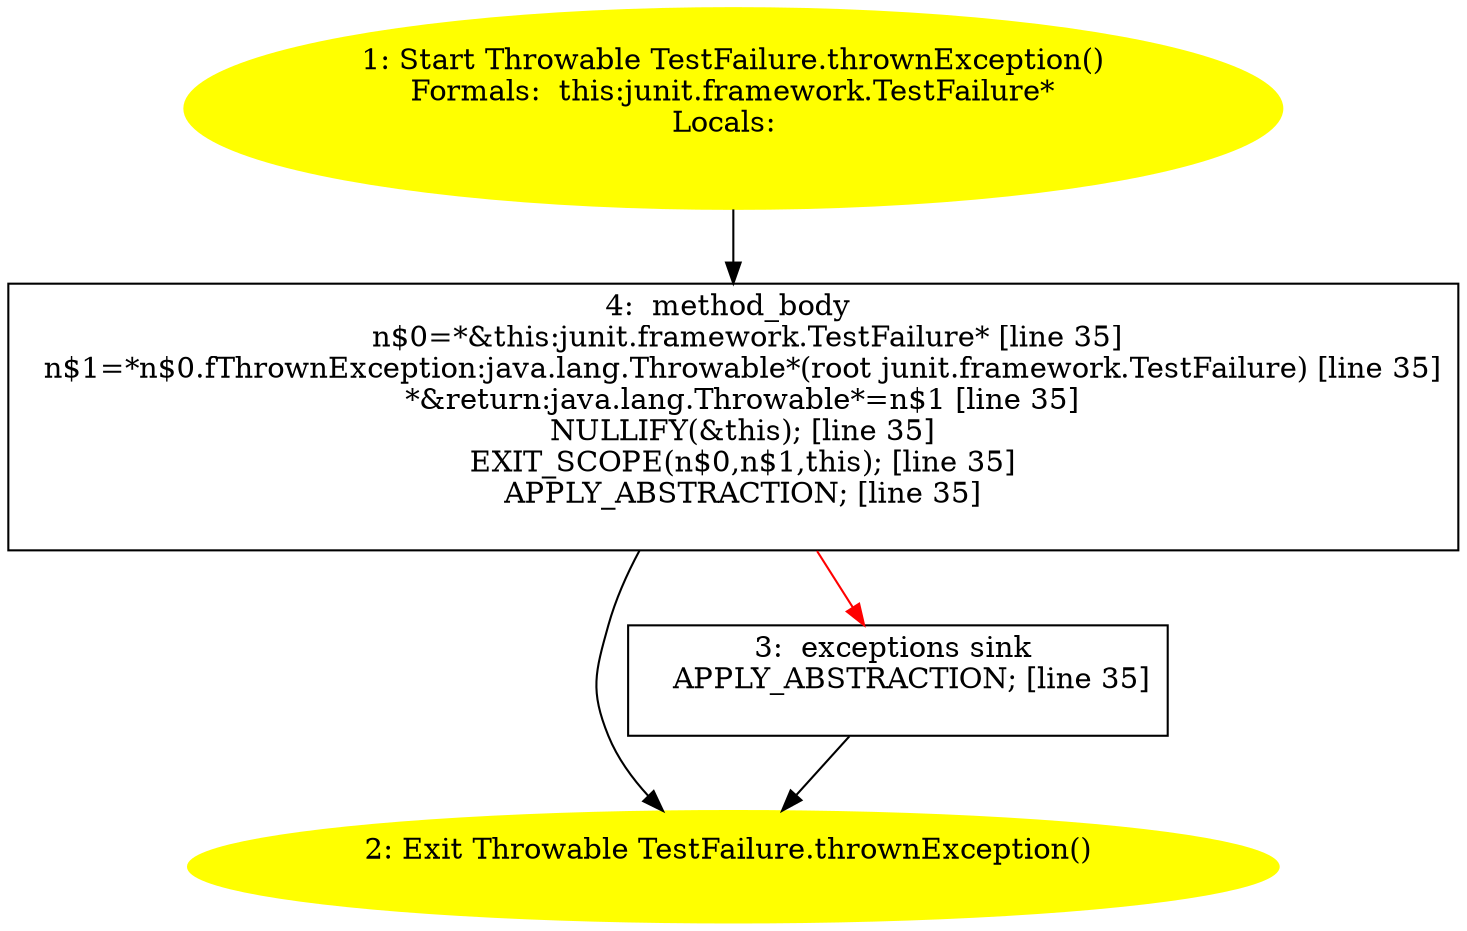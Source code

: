 /* @generated */
digraph cfg {
"junit.framework.TestFailure.thrownException():java.lang.Throwable.b9bedbea33c5a01dc4bef8a68ce89d34_1" [label="1: Start Throwable TestFailure.thrownException()\nFormals:  this:junit.framework.TestFailure*\nLocals:  \n  " color=yellow style=filled]
	

	 "junit.framework.TestFailure.thrownException():java.lang.Throwable.b9bedbea33c5a01dc4bef8a68ce89d34_1" -> "junit.framework.TestFailure.thrownException():java.lang.Throwable.b9bedbea33c5a01dc4bef8a68ce89d34_4" ;
"junit.framework.TestFailure.thrownException():java.lang.Throwable.b9bedbea33c5a01dc4bef8a68ce89d34_2" [label="2: Exit Throwable TestFailure.thrownException() \n  " color=yellow style=filled]
	

"junit.framework.TestFailure.thrownException():java.lang.Throwable.b9bedbea33c5a01dc4bef8a68ce89d34_3" [label="3:  exceptions sink \n   APPLY_ABSTRACTION; [line 35]\n " shape="box"]
	

	 "junit.framework.TestFailure.thrownException():java.lang.Throwable.b9bedbea33c5a01dc4bef8a68ce89d34_3" -> "junit.framework.TestFailure.thrownException():java.lang.Throwable.b9bedbea33c5a01dc4bef8a68ce89d34_2" ;
"junit.framework.TestFailure.thrownException():java.lang.Throwable.b9bedbea33c5a01dc4bef8a68ce89d34_4" [label="4:  method_body \n   n$0=*&this:junit.framework.TestFailure* [line 35]\n  n$1=*n$0.fThrownException:java.lang.Throwable*(root junit.framework.TestFailure) [line 35]\n  *&return:java.lang.Throwable*=n$1 [line 35]\n  NULLIFY(&this); [line 35]\n  EXIT_SCOPE(n$0,n$1,this); [line 35]\n  APPLY_ABSTRACTION; [line 35]\n " shape="box"]
	

	 "junit.framework.TestFailure.thrownException():java.lang.Throwable.b9bedbea33c5a01dc4bef8a68ce89d34_4" -> "junit.framework.TestFailure.thrownException():java.lang.Throwable.b9bedbea33c5a01dc4bef8a68ce89d34_2" ;
	 "junit.framework.TestFailure.thrownException():java.lang.Throwable.b9bedbea33c5a01dc4bef8a68ce89d34_4" -> "junit.framework.TestFailure.thrownException():java.lang.Throwable.b9bedbea33c5a01dc4bef8a68ce89d34_3" [color="red" ];
}
